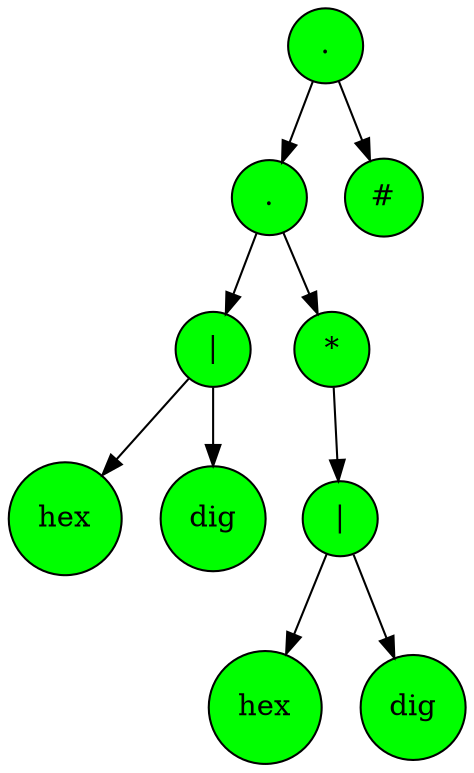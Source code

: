 digraph G {
N1[style=filled, fillcolor=green, shape = circle, label = "."]
N2[style=filled, fillcolor=green, shape = circle, label = "."]
N1 -> N2;
N3[style=filled, fillcolor=green, shape = circle, label = "|"]
N2 -> N3;
N4[style=filled, fillcolor=green, shape = circle, label = "hex"]
N3 -> N4;
N5[style=filled, fillcolor=green, shape = circle, label = "dig"]
N3 -> N5;
N6[style=filled, fillcolor=green, shape = circle, label = "*"]
N2 -> N6;
N7[style=filled, fillcolor=green, shape = circle, label = "|"]
N6 -> N7;
N8[style=filled, fillcolor=green, shape = circle, label = "hex"]
N7 -> N8;
N9[style=filled, fillcolor=green, shape = circle, label = "dig"]
N7 -> N9;
N10[style=filled, fillcolor=green, shape = circle, label = "#"]
N1 -> N10;
}
digraph G {
N1[style=filled, fillcolor=green, shape = circle, label = "."]
N2[style=filled, fillcolor=green, shape = circle, label = "."]
N1 -> N2;
N3[style=filled, fillcolor=green, shape = circle, label = "dig"]
N2 -> N3;
N4[style=filled, fillcolor=green, shape = circle, label = "*"]
N2 -> N4;
N5[style=filled, fillcolor=green, shape = circle, label = "dig"]
N4 -> N5;
N6[style=filled, fillcolor=green, shape = circle, label = "#"]
N1 -> N6;
}
